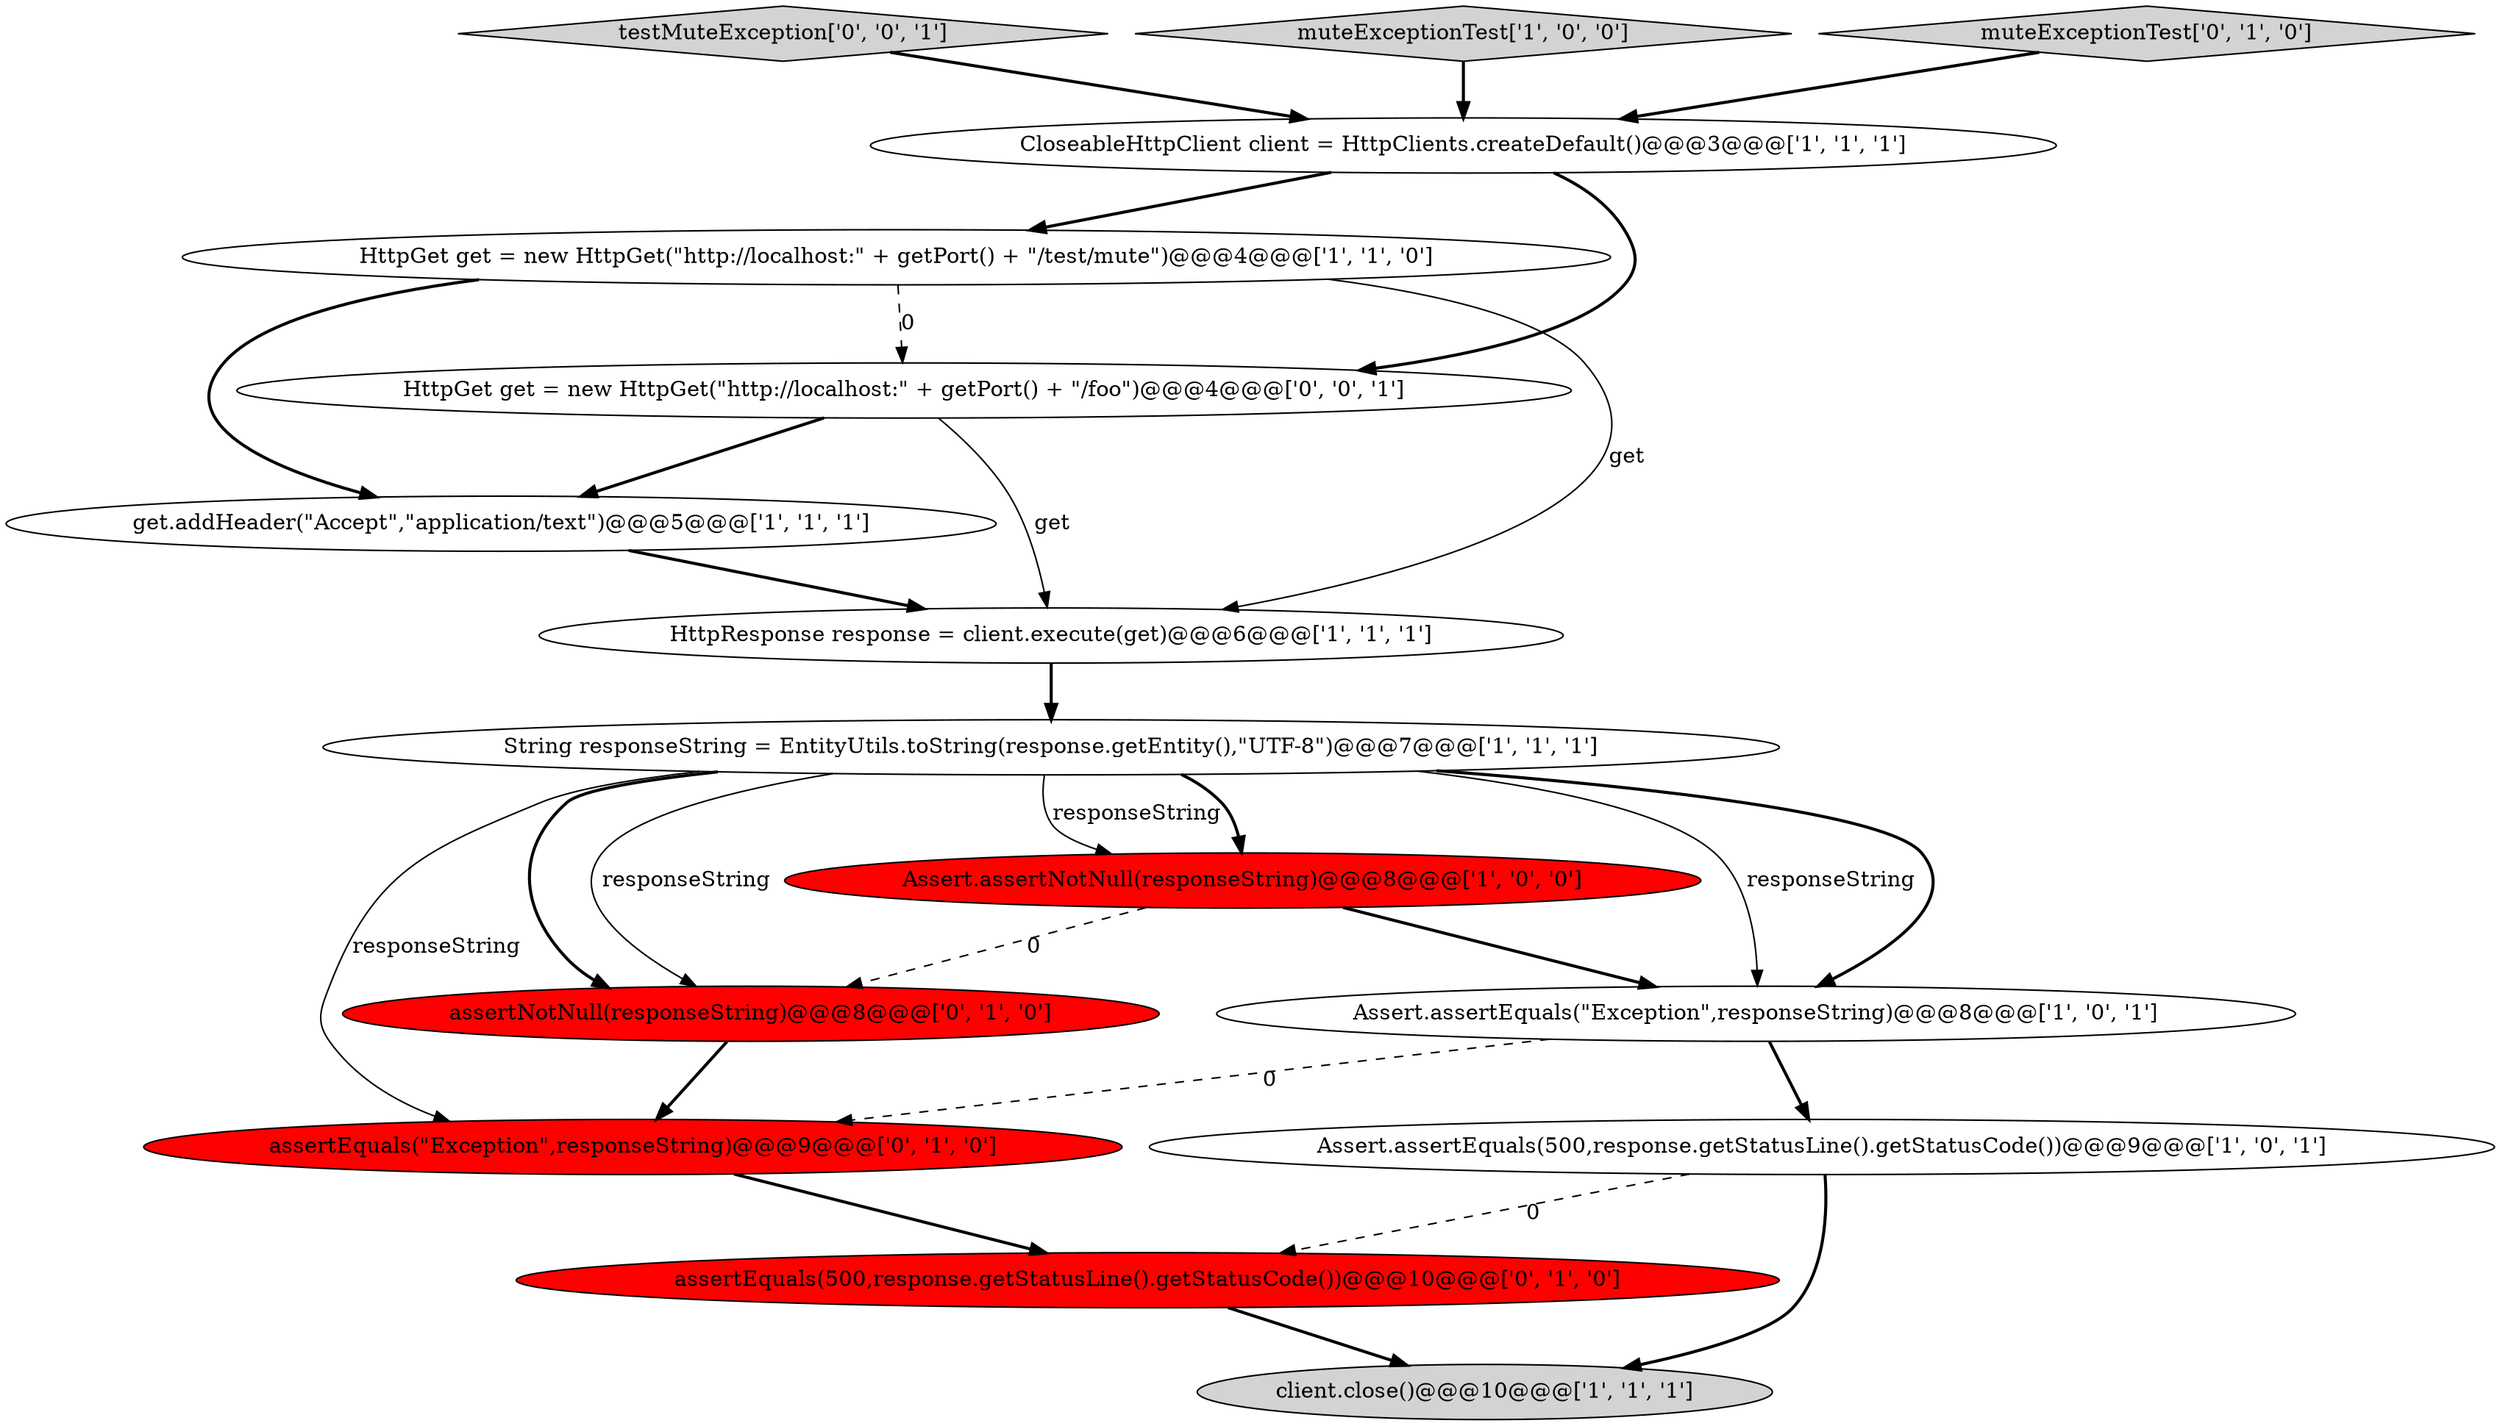 digraph {
2 [style = filled, label = "HttpGet get = new HttpGet(\"http://localhost:\" + getPort() + \"/test/mute\")@@@4@@@['1', '1', '0']", fillcolor = white, shape = ellipse image = "AAA0AAABBB1BBB"];
12 [style = filled, label = "assertEquals(500,response.getStatusLine().getStatusCode())@@@10@@@['0', '1', '0']", fillcolor = red, shape = ellipse image = "AAA1AAABBB2BBB"];
3 [style = filled, label = "String responseString = EntityUtils.toString(response.getEntity(),\"UTF-8\")@@@7@@@['1', '1', '1']", fillcolor = white, shape = ellipse image = "AAA0AAABBB1BBB"];
5 [style = filled, label = "client.close()@@@10@@@['1', '1', '1']", fillcolor = lightgray, shape = ellipse image = "AAA0AAABBB1BBB"];
7 [style = filled, label = "Assert.assertNotNull(responseString)@@@8@@@['1', '0', '0']", fillcolor = red, shape = ellipse image = "AAA1AAABBB1BBB"];
14 [style = filled, label = "testMuteException['0', '0', '1']", fillcolor = lightgray, shape = diamond image = "AAA0AAABBB3BBB"];
11 [style = filled, label = "assertEquals(\"Exception\",responseString)@@@9@@@['0', '1', '0']", fillcolor = red, shape = ellipse image = "AAA1AAABBB2BBB"];
6 [style = filled, label = "muteExceptionTest['1', '0', '0']", fillcolor = lightgray, shape = diamond image = "AAA0AAABBB1BBB"];
15 [style = filled, label = "HttpGet get = new HttpGet(\"http://localhost:\" + getPort() + \"/foo\")@@@4@@@['0', '0', '1']", fillcolor = white, shape = ellipse image = "AAA0AAABBB3BBB"];
9 [style = filled, label = "Assert.assertEquals(500,response.getStatusLine().getStatusCode())@@@9@@@['1', '0', '1']", fillcolor = white, shape = ellipse image = "AAA0AAABBB1BBB"];
4 [style = filled, label = "HttpResponse response = client.execute(get)@@@6@@@['1', '1', '1']", fillcolor = white, shape = ellipse image = "AAA0AAABBB1BBB"];
13 [style = filled, label = "muteExceptionTest['0', '1', '0']", fillcolor = lightgray, shape = diamond image = "AAA0AAABBB2BBB"];
10 [style = filled, label = "assertNotNull(responseString)@@@8@@@['0', '1', '0']", fillcolor = red, shape = ellipse image = "AAA1AAABBB2BBB"];
0 [style = filled, label = "get.addHeader(\"Accept\",\"application/text\")@@@5@@@['1', '1', '1']", fillcolor = white, shape = ellipse image = "AAA0AAABBB1BBB"];
8 [style = filled, label = "Assert.assertEquals(\"Exception\",responseString)@@@8@@@['1', '0', '1']", fillcolor = white, shape = ellipse image = "AAA0AAABBB1BBB"];
1 [style = filled, label = "CloseableHttpClient client = HttpClients.createDefault()@@@3@@@['1', '1', '1']", fillcolor = white, shape = ellipse image = "AAA0AAABBB1BBB"];
4->3 [style = bold, label=""];
3->7 [style = solid, label="responseString"];
12->5 [style = bold, label=""];
1->15 [style = bold, label=""];
3->8 [style = solid, label="responseString"];
11->12 [style = bold, label=""];
7->8 [style = bold, label=""];
13->1 [style = bold, label=""];
14->1 [style = bold, label=""];
2->15 [style = dashed, label="0"];
6->1 [style = bold, label=""];
3->10 [style = bold, label=""];
2->0 [style = bold, label=""];
3->7 [style = bold, label=""];
0->4 [style = bold, label=""];
3->8 [style = bold, label=""];
15->0 [style = bold, label=""];
8->9 [style = bold, label=""];
9->5 [style = bold, label=""];
7->10 [style = dashed, label="0"];
1->2 [style = bold, label=""];
9->12 [style = dashed, label="0"];
2->4 [style = solid, label="get"];
3->11 [style = solid, label="responseString"];
15->4 [style = solid, label="get"];
8->11 [style = dashed, label="0"];
3->10 [style = solid, label="responseString"];
10->11 [style = bold, label=""];
}

